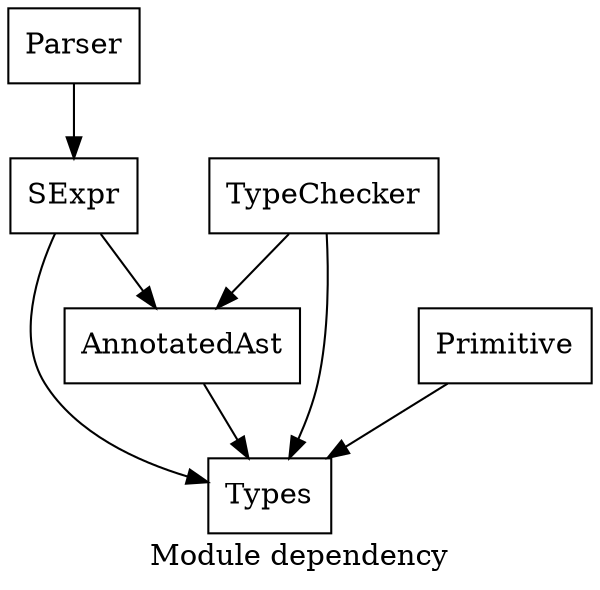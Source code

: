 digraph mod_deps {
    label = "Module dependency"

    parser [shape = box, label = Parser]
    sexpr [shape = box, label = SExpr]
    type_checker [shape = box, label = TypeChecker]
    primitive [shape = box, label = Primitive]
    annotated_ast [shape = box, label = AnnotatedAst]
    types [shape = box, label = Types]

    annotated_ast -> types
    primitive -> types
    type_checker -> types
    type_checker -> annotated_ast
    sexpr -> types
    sexpr -> annotated_ast
    parser -> sexpr
}

